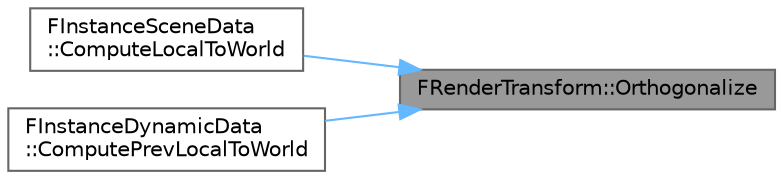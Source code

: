 digraph "FRenderTransform::Orthogonalize"
{
 // INTERACTIVE_SVG=YES
 // LATEX_PDF_SIZE
  bgcolor="transparent";
  edge [fontname=Helvetica,fontsize=10,labelfontname=Helvetica,labelfontsize=10];
  node [fontname=Helvetica,fontsize=10,shape=box,height=0.2,width=0.4];
  rankdir="RL";
  Node1 [id="Node000001",label="FRenderTransform::Orthogonalize",height=0.2,width=0.4,color="gray40", fillcolor="grey60", style="filled", fontcolor="black",tooltip=" "];
  Node1 -> Node2 [id="edge1_Node000001_Node000002",dir="back",color="steelblue1",style="solid",tooltip=" "];
  Node2 [id="Node000002",label="FInstanceSceneData\l::ComputeLocalToWorld",height=0.2,width=0.4,color="grey40", fillcolor="white", style="filled",URL="$d1/dce/structFInstanceSceneData.html#a27ad7240477194b44356e0dbf1781c86",tooltip=" "];
  Node1 -> Node3 [id="edge2_Node000001_Node000003",dir="back",color="steelblue1",style="solid",tooltip=" "];
  Node3 [id="Node000003",label="FInstanceDynamicData\l::ComputePrevLocalToWorld",height=0.2,width=0.4,color="grey40", fillcolor="white", style="filled",URL="$d5/d0d/structFInstanceDynamicData.html#a412dd5a09bf520fc389b67bd6c7f7f1d",tooltip=" "];
}
